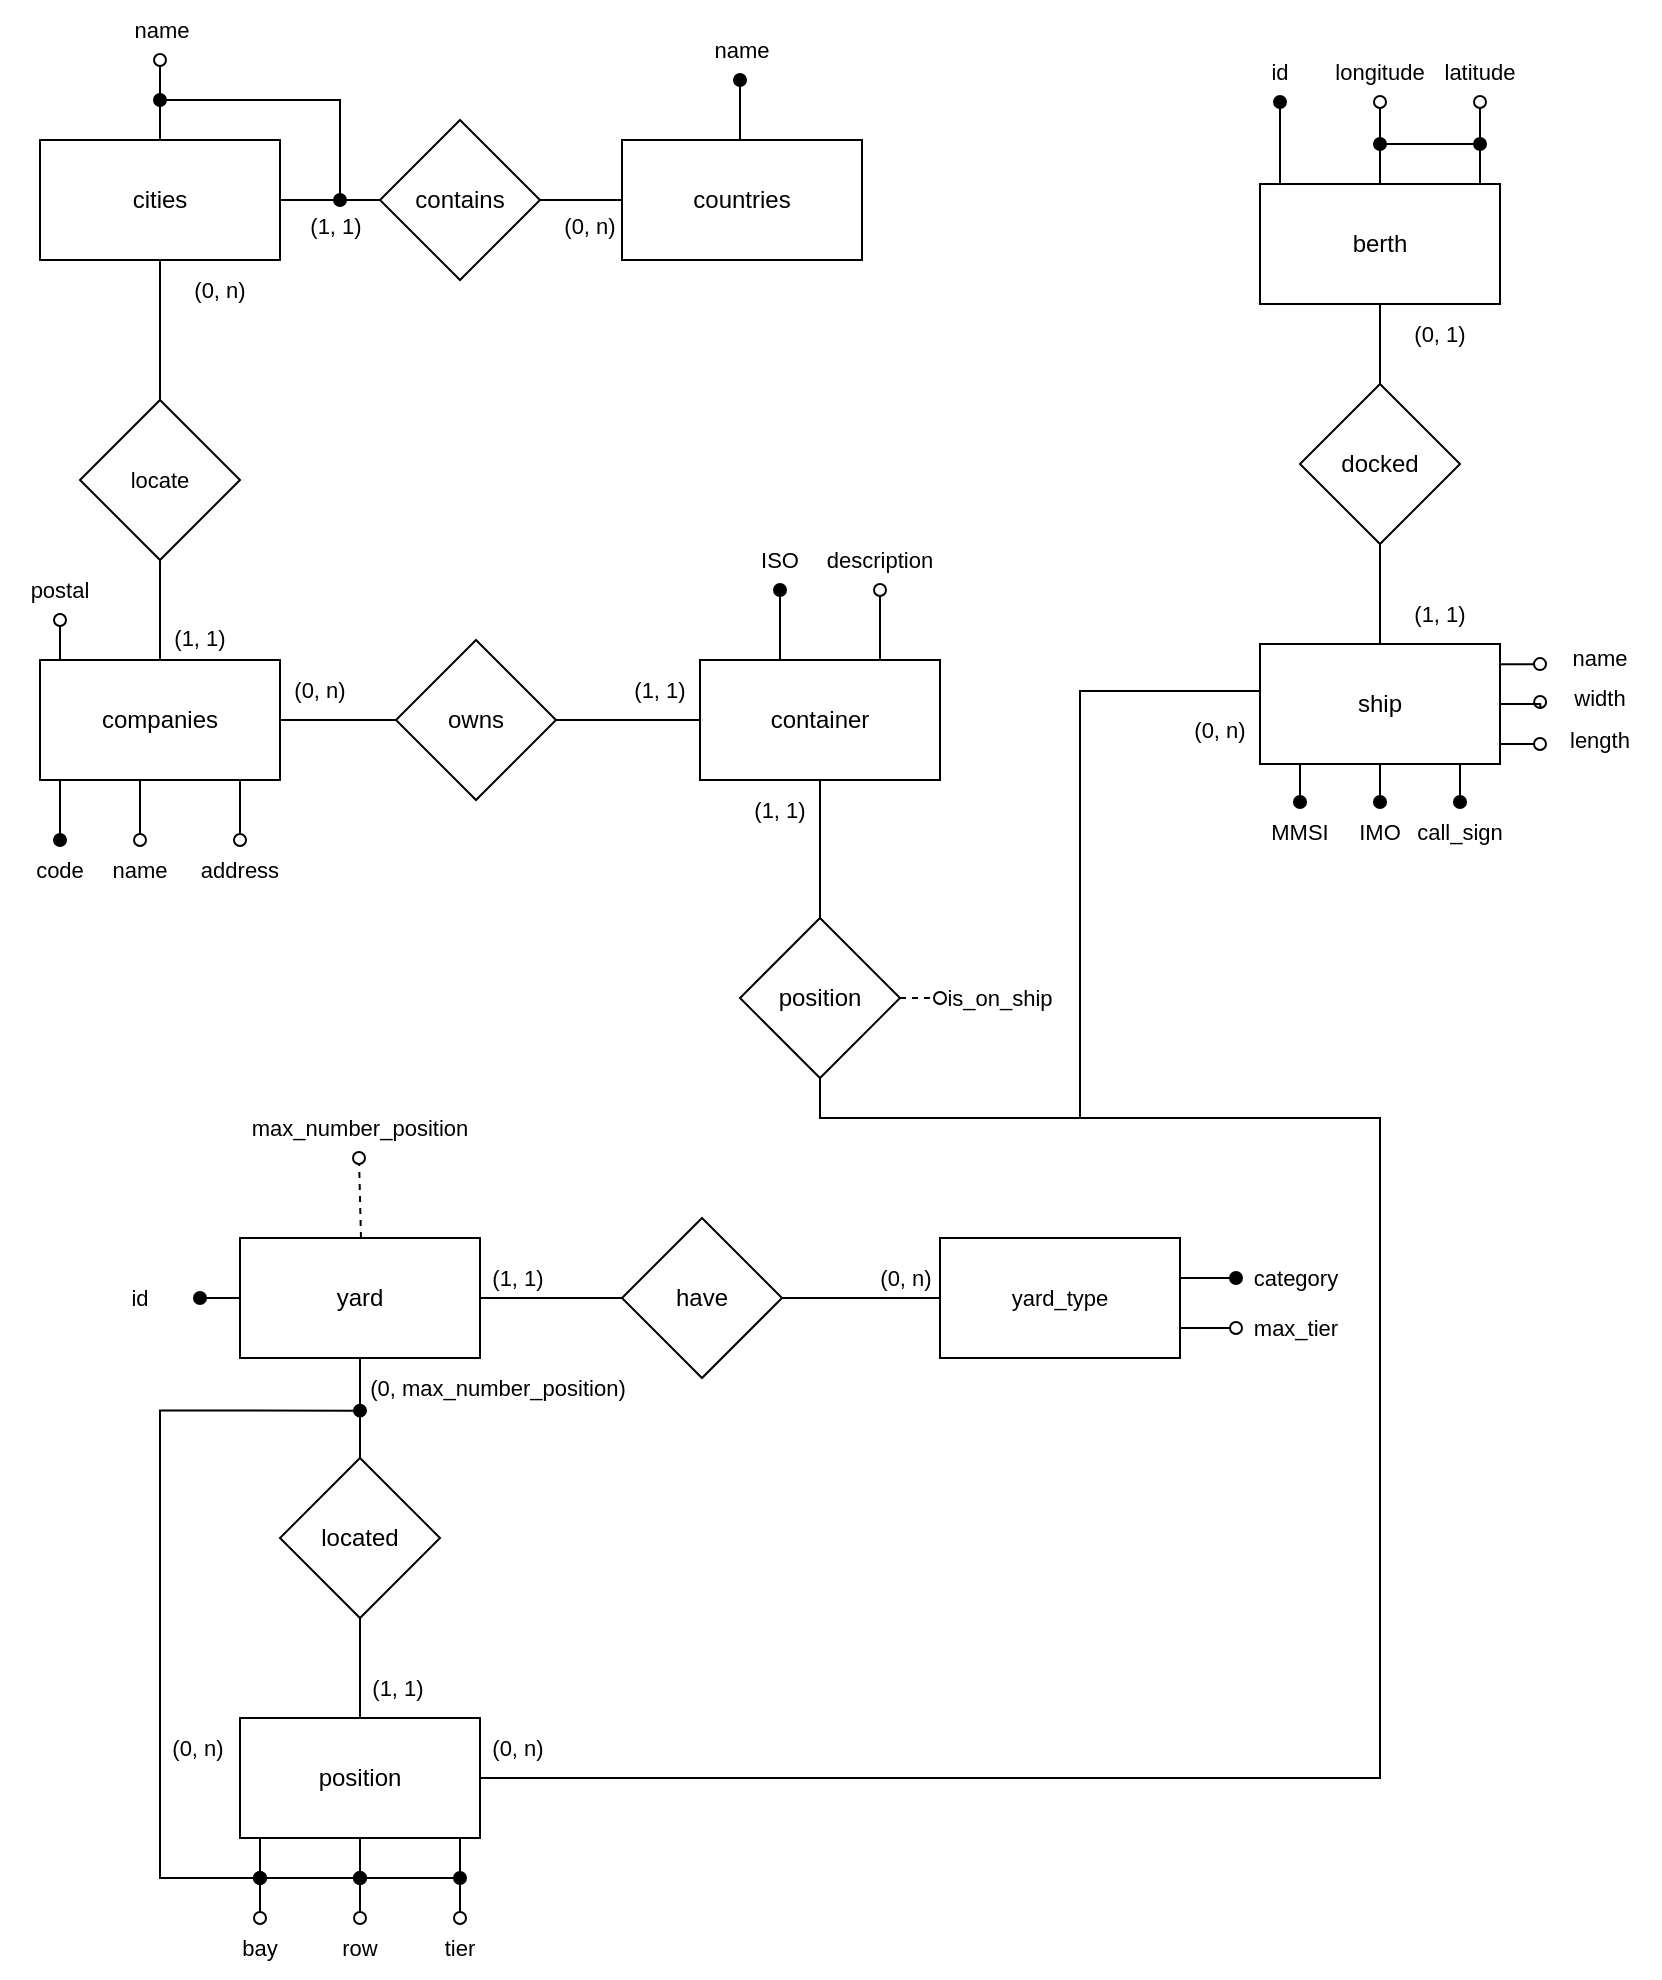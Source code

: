 <mxfile version="24.7.14">
  <diagram name="Page-1" id="uXB5LIt6kqsP0RmGYUAU">
    <mxGraphModel dx="1434" dy="750" grid="1" gridSize="10" guides="1" tooltips="1" connect="1" arrows="0" fold="1" page="1" pageScale="1" pageWidth="850" pageHeight="1100" math="0" shadow="0">
      <root>
        <mxCell id="0" />
        <mxCell id="1" parent="0" />
        <mxCell id="Jgj5xXcWkNo-XnmWYlLt-12" style="edgeStyle=orthogonalEdgeStyle;rounded=0;orthogonalLoop=1;jettySize=auto;html=1;exitX=1;exitY=0.5;exitDx=0;exitDy=0;entryX=0;entryY=0.5;entryDx=0;entryDy=0;endArrow=none;endFill=0;" parent="1" source="pIZPzY1zts8C6MZ0jh2w-1" target="Jgj5xXcWkNo-XnmWYlLt-1" edge="1">
          <mxGeometry relative="1" as="geometry" />
        </mxCell>
        <mxCell id="Jgj5xXcWkNo-XnmWYlLt-26" style="edgeStyle=orthogonalEdgeStyle;shape=connector;rounded=0;orthogonalLoop=1;jettySize=auto;html=1;exitX=0.5;exitY=1;exitDx=0;exitDy=0;strokeColor=default;align=center;verticalAlign=middle;fontFamily=Helvetica;fontSize=11;fontColor=default;labelBackgroundColor=default;endArrow=oval;endFill=0;" parent="1" source="pIZPzY1zts8C6MZ0jh2w-1" target="Jgj5xXcWkNo-XnmWYlLt-25" edge="1">
          <mxGeometry relative="1" as="geometry">
            <Array as="points">
              <mxPoint x="70" y="441" />
            </Array>
          </mxGeometry>
        </mxCell>
        <mxCell id="Jgj5xXcWkNo-XnmWYlLt-29" style="edgeStyle=orthogonalEdgeStyle;shape=connector;rounded=0;orthogonalLoop=1;jettySize=auto;html=1;exitX=0.75;exitY=1;exitDx=0;exitDy=0;entryX=0.5;entryY=0;entryDx=0;entryDy=0;strokeColor=default;align=center;verticalAlign=middle;fontFamily=Helvetica;fontSize=11;fontColor=default;labelBackgroundColor=default;endArrow=oval;endFill=0;" parent="1" source="pIZPzY1zts8C6MZ0jh2w-1" target="Jgj5xXcWkNo-XnmWYlLt-27" edge="1">
          <mxGeometry relative="1" as="geometry" />
        </mxCell>
        <mxCell id="Jgj5xXcWkNo-XnmWYlLt-33" style="edgeStyle=orthogonalEdgeStyle;shape=connector;rounded=0;orthogonalLoop=1;jettySize=auto;html=1;exitX=0.25;exitY=0;exitDx=0;exitDy=0;entryX=0.5;entryY=1;entryDx=0;entryDy=0;strokeColor=default;align=center;verticalAlign=middle;fontFamily=Helvetica;fontSize=11;fontColor=default;labelBackgroundColor=default;endArrow=oval;endFill=0;" parent="1" source="pIZPzY1zts8C6MZ0jh2w-1" target="Jgj5xXcWkNo-XnmWYlLt-30" edge="1">
          <mxGeometry relative="1" as="geometry" />
        </mxCell>
        <mxCell id="zySkEssa6XnGtQNu0w28-13" style="edgeStyle=orthogonalEdgeStyle;shape=connector;rounded=0;orthogonalLoop=1;jettySize=auto;html=1;exitX=0.75;exitY=0;exitDx=0;exitDy=0;entryX=0.5;entryY=1;entryDx=0;entryDy=0;strokeColor=default;align=center;verticalAlign=middle;fontFamily=Helvetica;fontSize=11;fontColor=default;labelBackgroundColor=default;endArrow=none;endFill=0;" parent="1" source="pIZPzY1zts8C6MZ0jh2w-1" target="zySkEssa6XnGtQNu0w28-12" edge="1">
          <mxGeometry relative="1" as="geometry">
            <Array as="points">
              <mxPoint x="80" y="381" />
            </Array>
          </mxGeometry>
        </mxCell>
        <mxCell id="pIZPzY1zts8C6MZ0jh2w-1" value="companies" style="rounded=0;whiteSpace=wrap;html=1;" parent="1" vertex="1">
          <mxGeometry x="20" y="381" width="120" height="60" as="geometry" />
        </mxCell>
        <mxCell id="Jgj5xXcWkNo-XnmWYlLt-1" value="owns" style="rhombus;whiteSpace=wrap;html=1;" parent="1" vertex="1">
          <mxGeometry x="198" y="371" width="80" height="80" as="geometry" />
        </mxCell>
        <mxCell id="Jgj5xXcWkNo-XnmWYlLt-13" style="edgeStyle=orthogonalEdgeStyle;shape=connector;rounded=0;orthogonalLoop=1;jettySize=auto;html=1;exitX=0;exitY=0.5;exitDx=0;exitDy=0;strokeColor=default;align=center;verticalAlign=middle;fontFamily=Helvetica;fontSize=11;fontColor=default;labelBackgroundColor=default;endArrow=none;endFill=0;" parent="1" source="Jgj5xXcWkNo-XnmWYlLt-2" target="Jgj5xXcWkNo-XnmWYlLt-1" edge="1">
          <mxGeometry relative="1" as="geometry" />
        </mxCell>
        <mxCell id="Jgj5xXcWkNo-XnmWYlLt-38" style="edgeStyle=orthogonalEdgeStyle;shape=connector;rounded=0;orthogonalLoop=1;jettySize=auto;html=1;exitX=0.25;exitY=1;exitDx=0;exitDy=0;entryX=0.5;entryY=1;entryDx=0;entryDy=0;strokeColor=default;align=center;verticalAlign=middle;fontFamily=Helvetica;fontSize=11;fontColor=default;labelBackgroundColor=default;endArrow=oval;endFill=1;" parent="1" source="Jgj5xXcWkNo-XnmWYlLt-2" target="Jgj5xXcWkNo-XnmWYlLt-36" edge="1">
          <mxGeometry relative="1" as="geometry">
            <Array as="points">
              <mxPoint x="380" y="420" />
              <mxPoint x="390" y="420" />
            </Array>
          </mxGeometry>
        </mxCell>
        <mxCell id="Jgj5xXcWkNo-XnmWYlLt-39" style="edgeStyle=orthogonalEdgeStyle;shape=connector;rounded=0;orthogonalLoop=1;jettySize=auto;html=1;exitX=0.75;exitY=1;exitDx=0;exitDy=0;entryX=0.5;entryY=1;entryDx=0;entryDy=0;strokeColor=default;align=center;verticalAlign=middle;fontFamily=Helvetica;fontSize=11;fontColor=default;labelBackgroundColor=default;endArrow=oval;endFill=0;" parent="1" source="Jgj5xXcWkNo-XnmWYlLt-2" target="Jgj5xXcWkNo-XnmWYlLt-37" edge="1">
          <mxGeometry relative="1" as="geometry">
            <Array as="points">
              <mxPoint x="440" y="370" />
              <mxPoint x="440" y="370" />
            </Array>
          </mxGeometry>
        </mxCell>
        <mxCell id="QNdkeYtJ0s_dzQEWD5z5-28" style="edgeStyle=orthogonalEdgeStyle;shape=connector;rounded=0;orthogonalLoop=1;jettySize=auto;html=1;exitX=0.5;exitY=1;exitDx=0;exitDy=0;entryX=0.5;entryY=0;entryDx=0;entryDy=0;strokeColor=default;align=center;verticalAlign=middle;fontFamily=Helvetica;fontSize=11;fontColor=default;labelBackgroundColor=default;endArrow=none;endFill=0;" edge="1" parent="1" source="Jgj5xXcWkNo-XnmWYlLt-2" target="zySkEssa6XnGtQNu0w28-28">
          <mxGeometry relative="1" as="geometry" />
        </mxCell>
        <mxCell id="Jgj5xXcWkNo-XnmWYlLt-2" value="container" style="rounded=0;whiteSpace=wrap;html=1;" parent="1" vertex="1">
          <mxGeometry x="350" y="381" width="120" height="60" as="geometry" />
        </mxCell>
        <mxCell id="Jgj5xXcWkNo-XnmWYlLt-17" style="edgeStyle=orthogonalEdgeStyle;shape=connector;rounded=0;orthogonalLoop=1;jettySize=auto;html=1;exitX=0.5;exitY=0;exitDx=0;exitDy=0;entryX=0.5;entryY=1;entryDx=0;entryDy=0;strokeColor=default;align=center;verticalAlign=middle;fontFamily=Helvetica;fontSize=11;fontColor=default;labelBackgroundColor=default;endArrow=none;endFill=0;" parent="1" source="Jgj5xXcWkNo-XnmWYlLt-5" target="Jgj5xXcWkNo-XnmWYlLt-7" edge="1">
          <mxGeometry relative="1" as="geometry" />
        </mxCell>
        <mxCell id="Jgj5xXcWkNo-XnmWYlLt-43" style="edgeStyle=orthogonalEdgeStyle;shape=connector;rounded=0;orthogonalLoop=1;jettySize=auto;html=1;exitX=0.75;exitY=1;exitDx=0;exitDy=0;entryX=0.5;entryY=0;entryDx=0;entryDy=0;strokeColor=default;align=center;verticalAlign=middle;fontFamily=Helvetica;fontSize=11;fontColor=default;labelBackgroundColor=default;endArrow=oval;endFill=1;" parent="1" source="Jgj5xXcWkNo-XnmWYlLt-5" target="Jgj5xXcWkNo-XnmWYlLt-42" edge="1">
          <mxGeometry relative="1" as="geometry" />
        </mxCell>
        <mxCell id="Jgj5xXcWkNo-XnmWYlLt-44" style="edgeStyle=orthogonalEdgeStyle;shape=connector;rounded=0;orthogonalLoop=1;jettySize=auto;html=1;exitX=0.5;exitY=1;exitDx=0;exitDy=0;entryX=0.5;entryY=0;entryDx=0;entryDy=0;strokeColor=default;align=center;verticalAlign=middle;fontFamily=Helvetica;fontSize=11;fontColor=default;labelBackgroundColor=default;endArrow=oval;endFill=1;" parent="1" source="Jgj5xXcWkNo-XnmWYlLt-5" target="Jgj5xXcWkNo-XnmWYlLt-41" edge="1">
          <mxGeometry relative="1" as="geometry" />
        </mxCell>
        <mxCell id="Jgj5xXcWkNo-XnmWYlLt-45" style="edgeStyle=orthogonalEdgeStyle;shape=connector;rounded=0;orthogonalLoop=1;jettySize=auto;html=1;exitX=0.25;exitY=1;exitDx=0;exitDy=0;entryX=0.5;entryY=0;entryDx=0;entryDy=0;strokeColor=default;align=center;verticalAlign=middle;fontFamily=Helvetica;fontSize=11;fontColor=default;labelBackgroundColor=default;endArrow=oval;endFill=1;" parent="1" source="Jgj5xXcWkNo-XnmWYlLt-5" target="Jgj5xXcWkNo-XnmWYlLt-40" edge="1">
          <mxGeometry relative="1" as="geometry" />
        </mxCell>
        <mxCell id="Jgj5xXcWkNo-XnmWYlLt-49" style="edgeStyle=orthogonalEdgeStyle;shape=connector;rounded=0;orthogonalLoop=1;jettySize=auto;html=1;exitX=1;exitY=0.75;exitDx=0;exitDy=0;entryX=0;entryY=0.5;entryDx=0;entryDy=0;strokeColor=default;align=center;verticalAlign=middle;fontFamily=Helvetica;fontSize=11;fontColor=default;labelBackgroundColor=default;endArrow=oval;endFill=0;" parent="1" source="Jgj5xXcWkNo-XnmWYlLt-5" edge="1">
          <mxGeometry relative="1" as="geometry">
            <Array as="points">
              <mxPoint x="750" y="423" />
              <mxPoint x="770" y="423" />
            </Array>
            <mxPoint x="770" y="423" as="targetPoint" />
          </mxGeometry>
        </mxCell>
        <mxCell id="Jgj5xXcWkNo-XnmWYlLt-50" style="edgeStyle=orthogonalEdgeStyle;shape=connector;rounded=0;orthogonalLoop=1;jettySize=auto;html=1;exitX=1;exitY=0.25;exitDx=0;exitDy=0;strokeColor=default;align=center;verticalAlign=middle;fontFamily=Helvetica;fontSize=11;fontColor=default;labelBackgroundColor=default;endArrow=oval;endFill=0;" parent="1" source="Jgj5xXcWkNo-XnmWYlLt-5" edge="1">
          <mxGeometry relative="1" as="geometry">
            <Array as="points">
              <mxPoint x="750" y="383" />
            </Array>
            <mxPoint x="770" y="383.059" as="targetPoint" />
          </mxGeometry>
        </mxCell>
        <mxCell id="Jgj5xXcWkNo-XnmWYlLt-51" style="edgeStyle=orthogonalEdgeStyle;shape=connector;rounded=0;orthogonalLoop=1;jettySize=auto;html=1;exitX=1;exitY=0.5;exitDx=0;exitDy=0;strokeColor=default;align=center;verticalAlign=middle;fontFamily=Helvetica;fontSize=11;fontColor=default;labelBackgroundColor=default;endArrow=oval;endFill=0;" parent="1" source="Jgj5xXcWkNo-XnmWYlLt-5" edge="1">
          <mxGeometry relative="1" as="geometry">
            <mxPoint x="770.059" y="402" as="targetPoint" />
          </mxGeometry>
        </mxCell>
        <mxCell id="Jgj5xXcWkNo-XnmWYlLt-5" value="ship" style="rounded=0;whiteSpace=wrap;html=1;" parent="1" vertex="1">
          <mxGeometry x="630" y="373" width="120" height="60" as="geometry" />
        </mxCell>
        <mxCell id="Jgj5xXcWkNo-XnmWYlLt-18" style="edgeStyle=orthogonalEdgeStyle;shape=connector;rounded=0;orthogonalLoop=1;jettySize=auto;html=1;exitX=0.5;exitY=1;exitDx=0;exitDy=0;entryX=0.5;entryY=0;entryDx=0;entryDy=0;strokeColor=default;align=center;verticalAlign=middle;fontFamily=Helvetica;fontSize=11;fontColor=default;labelBackgroundColor=default;endArrow=none;endFill=0;" parent="1" source="Jgj5xXcWkNo-XnmWYlLt-6" target="Jgj5xXcWkNo-XnmWYlLt-10" edge="1">
          <mxGeometry relative="1" as="geometry" />
        </mxCell>
        <mxCell id="Jgj5xXcWkNo-XnmWYlLt-55" style="edgeStyle=orthogonalEdgeStyle;shape=connector;rounded=0;orthogonalLoop=1;jettySize=auto;html=1;exitX=1;exitY=0.25;exitDx=0;exitDy=0;strokeColor=default;align=center;verticalAlign=middle;fontFamily=Helvetica;fontSize=11;fontColor=default;labelBackgroundColor=default;endArrow=oval;endFill=1;" parent="1" source="Jgj5xXcWkNo-XnmWYlLt-6" target="Jgj5xXcWkNo-XnmWYlLt-52" edge="1">
          <mxGeometry relative="1" as="geometry">
            <Array as="points">
              <mxPoint x="240" y="700" />
            </Array>
          </mxGeometry>
        </mxCell>
        <mxCell id="QNdkeYtJ0s_dzQEWD5z5-9" style="edgeStyle=orthogonalEdgeStyle;rounded=0;orthogonalLoop=1;jettySize=auto;html=1;exitX=1;exitY=0.5;exitDx=0;exitDy=0;entryX=0;entryY=0.5;entryDx=0;entryDy=0;endArrow=none;endFill=0;" edge="1" parent="1" source="Jgj5xXcWkNo-XnmWYlLt-6" target="QNdkeYtJ0s_dzQEWD5z5-6">
          <mxGeometry relative="1" as="geometry" />
        </mxCell>
        <mxCell id="Jgj5xXcWkNo-XnmWYlLt-6" value="yard" style="rounded=0;whiteSpace=wrap;html=1;" parent="1" vertex="1">
          <mxGeometry x="120" y="670" width="120" height="60" as="geometry" />
        </mxCell>
        <mxCell id="Jgj5xXcWkNo-XnmWYlLt-20" style="edgeStyle=orthogonalEdgeStyle;shape=connector;rounded=0;orthogonalLoop=1;jettySize=auto;html=1;exitX=0.5;exitY=0;exitDx=0;exitDy=0;entryX=0.5;entryY=1;entryDx=0;entryDy=0;strokeColor=default;align=center;verticalAlign=middle;fontFamily=Helvetica;fontSize=11;fontColor=default;labelBackgroundColor=default;endArrow=none;endFill=0;" parent="1" source="Jgj5xXcWkNo-XnmWYlLt-7" target="Jgj5xXcWkNo-XnmWYlLt-8" edge="1">
          <mxGeometry relative="1" as="geometry" />
        </mxCell>
        <mxCell id="Jgj5xXcWkNo-XnmWYlLt-7" value="docked" style="rhombus;whiteSpace=wrap;html=1;" parent="1" vertex="1">
          <mxGeometry x="650" y="243" width="80" height="80" as="geometry" />
        </mxCell>
        <mxCell id="Jgj5xXcWkNo-XnmWYlLt-68" style="edgeStyle=orthogonalEdgeStyle;shape=connector;rounded=0;orthogonalLoop=1;jettySize=auto;html=1;exitX=0.25;exitY=0;exitDx=0;exitDy=0;strokeColor=default;align=center;verticalAlign=middle;fontFamily=Helvetica;fontSize=11;fontColor=default;labelBackgroundColor=default;endArrow=oval;endFill=1;" parent="1" source="Jgj5xXcWkNo-XnmWYlLt-8" target="Jgj5xXcWkNo-XnmWYlLt-65" edge="1">
          <mxGeometry relative="1" as="geometry">
            <Array as="points">
              <mxPoint x="640" y="143" />
            </Array>
          </mxGeometry>
        </mxCell>
        <mxCell id="Jgj5xXcWkNo-XnmWYlLt-69" style="edgeStyle=orthogonalEdgeStyle;shape=connector;rounded=0;orthogonalLoop=1;jettySize=auto;html=1;exitX=0.5;exitY=0;exitDx=0;exitDy=0;entryX=0.5;entryY=1;entryDx=0;entryDy=0;strokeColor=default;align=center;verticalAlign=middle;fontFamily=Helvetica;fontSize=11;fontColor=default;labelBackgroundColor=default;endArrow=oval;endFill=0;" parent="1" source="Jgj5xXcWkNo-XnmWYlLt-8" target="Jgj5xXcWkNo-XnmWYlLt-66" edge="1">
          <mxGeometry relative="1" as="geometry" />
        </mxCell>
        <mxCell id="Jgj5xXcWkNo-XnmWYlLt-70" style="edgeStyle=orthogonalEdgeStyle;shape=connector;rounded=0;orthogonalLoop=1;jettySize=auto;html=1;exitX=0.75;exitY=0;exitDx=0;exitDy=0;entryX=0.5;entryY=1;entryDx=0;entryDy=0;strokeColor=default;align=center;verticalAlign=middle;fontFamily=Helvetica;fontSize=11;fontColor=default;labelBackgroundColor=default;endArrow=oval;endFill=0;" parent="1" source="Jgj5xXcWkNo-XnmWYlLt-8" target="Jgj5xXcWkNo-XnmWYlLt-67" edge="1">
          <mxGeometry relative="1" as="geometry">
            <Array as="points">
              <mxPoint x="740" y="143" />
            </Array>
          </mxGeometry>
        </mxCell>
        <mxCell id="Jgj5xXcWkNo-XnmWYlLt-8" value="berth" style="rounded=0;whiteSpace=wrap;html=1;" parent="1" vertex="1">
          <mxGeometry x="630" y="143" width="120" height="60" as="geometry" />
        </mxCell>
        <mxCell id="Jgj5xXcWkNo-XnmWYlLt-62" style="edgeStyle=orthogonalEdgeStyle;shape=connector;rounded=0;orthogonalLoop=1;jettySize=auto;html=1;exitX=0.25;exitY=1;exitDx=0;exitDy=0;entryX=0.5;entryY=0;entryDx=0;entryDy=0;strokeColor=default;align=center;verticalAlign=middle;fontFamily=Helvetica;fontSize=11;fontColor=default;labelBackgroundColor=default;endArrow=oval;endFill=0;" parent="1" source="Jgj5xXcWkNo-XnmWYlLt-9" target="Jgj5xXcWkNo-XnmWYlLt-58" edge="1">
          <mxGeometry relative="1" as="geometry">
            <Array as="points">
              <mxPoint x="130" y="970" />
            </Array>
          </mxGeometry>
        </mxCell>
        <mxCell id="Jgj5xXcWkNo-XnmWYlLt-63" style="edgeStyle=orthogonalEdgeStyle;shape=connector;rounded=0;orthogonalLoop=1;jettySize=auto;html=1;exitX=0.5;exitY=1;exitDx=0;exitDy=0;entryX=0.5;entryY=0;entryDx=0;entryDy=0;strokeColor=default;align=center;verticalAlign=middle;fontFamily=Helvetica;fontSize=11;fontColor=default;labelBackgroundColor=default;endArrow=oval;endFill=0;" parent="1" source="Jgj5xXcWkNo-XnmWYlLt-9" target="Jgj5xXcWkNo-XnmWYlLt-59" edge="1">
          <mxGeometry relative="1" as="geometry" />
        </mxCell>
        <mxCell id="Jgj5xXcWkNo-XnmWYlLt-64" style="edgeStyle=orthogonalEdgeStyle;shape=connector;rounded=0;orthogonalLoop=1;jettySize=auto;html=1;exitX=0.75;exitY=1;exitDx=0;exitDy=0;entryX=0.5;entryY=0;entryDx=0;entryDy=0;strokeColor=default;align=center;verticalAlign=middle;fontFamily=Helvetica;fontSize=11;fontColor=default;labelBackgroundColor=default;endArrow=oval;endFill=0;" parent="1" source="Jgj5xXcWkNo-XnmWYlLt-9" target="Jgj5xXcWkNo-XnmWYlLt-60" edge="1">
          <mxGeometry relative="1" as="geometry">
            <Array as="points">
              <mxPoint x="230" y="970" />
            </Array>
          </mxGeometry>
        </mxCell>
        <mxCell id="Jgj5xXcWkNo-XnmWYlLt-9" value="position" style="rounded=0;whiteSpace=wrap;html=1;" parent="1" vertex="1">
          <mxGeometry x="120" y="910" width="120" height="60" as="geometry" />
        </mxCell>
        <mxCell id="Jgj5xXcWkNo-XnmWYlLt-19" style="edgeStyle=orthogonalEdgeStyle;shape=connector;rounded=0;orthogonalLoop=1;jettySize=auto;html=1;exitX=0.5;exitY=1;exitDx=0;exitDy=0;entryX=0.5;entryY=0;entryDx=0;entryDy=0;strokeColor=default;align=center;verticalAlign=middle;fontFamily=Helvetica;fontSize=11;fontColor=default;labelBackgroundColor=default;endArrow=none;endFill=0;" parent="1" source="Jgj5xXcWkNo-XnmWYlLt-10" target="Jgj5xXcWkNo-XnmWYlLt-9" edge="1">
          <mxGeometry relative="1" as="geometry" />
        </mxCell>
        <mxCell id="Jgj5xXcWkNo-XnmWYlLt-10" value="located" style="rhombus;whiteSpace=wrap;html=1;" parent="1" vertex="1">
          <mxGeometry x="140" y="780" width="80" height="80" as="geometry" />
        </mxCell>
        <mxCell id="Jgj5xXcWkNo-XnmWYlLt-22" value="code" style="text;html=1;align=center;verticalAlign=middle;whiteSpace=wrap;rounded=0;fontFamily=Helvetica;fontSize=11;fontColor=default;labelBackgroundColor=default;" parent="1" vertex="1">
          <mxGeometry y="471" width="60" height="30" as="geometry" />
        </mxCell>
        <mxCell id="Jgj5xXcWkNo-XnmWYlLt-24" style="edgeStyle=orthogonalEdgeStyle;shape=connector;rounded=0;orthogonalLoop=1;jettySize=auto;html=1;exitX=0.25;exitY=1;exitDx=0;exitDy=0;entryX=0.5;entryY=0;entryDx=0;entryDy=0;strokeColor=default;align=center;verticalAlign=middle;fontFamily=Helvetica;fontSize=11;fontColor=default;labelBackgroundColor=default;endArrow=oval;endFill=1;" parent="1" source="pIZPzY1zts8C6MZ0jh2w-1" target="Jgj5xXcWkNo-XnmWYlLt-22" edge="1">
          <mxGeometry relative="1" as="geometry">
            <Array as="points">
              <mxPoint x="30" y="441" />
            </Array>
          </mxGeometry>
        </mxCell>
        <mxCell id="Jgj5xXcWkNo-XnmWYlLt-25" value="name" style="text;html=1;align=center;verticalAlign=middle;whiteSpace=wrap;rounded=0;fontFamily=Helvetica;fontSize=11;fontColor=default;labelBackgroundColor=default;" parent="1" vertex="1">
          <mxGeometry x="40" y="471" width="60" height="30" as="geometry" />
        </mxCell>
        <mxCell id="Jgj5xXcWkNo-XnmWYlLt-27" value="address" style="text;html=1;align=center;verticalAlign=middle;whiteSpace=wrap;rounded=0;fontFamily=Helvetica;fontSize=11;fontColor=default;labelBackgroundColor=default;" parent="1" vertex="1">
          <mxGeometry x="90" y="471" width="60" height="30" as="geometry" />
        </mxCell>
        <mxCell id="Jgj5xXcWkNo-XnmWYlLt-30" value="postal&lt;span style=&quot;color: rgba(0, 0, 0, 0); font-family: monospace; font-size: 0px; text-align: start; text-wrap: nowrap; background-color: rgb(251, 251, 251);&quot;&gt;%3CmxGraphModel%3E%3Croot%3E%3CmxCell%20id%3D%220%22%2F%3E%3CmxCell%20id%3D%221%22%20parent%3D%220%22%2F%3E%3CmxCell%20id%3D%222%22%20value%3D%22Code%22%20style%3D%22text%3Bhtml%3D1%3Balign%3Dcenter%3BverticalAlign%3Dmiddle%3BwhiteSpace%3Dwrap%3Brounded%3D0%3BfontFamily%3DHelvetica%3BfontSize%3D11%3BfontColor%3Ddefault%3BlabelBackgroundColor%3Ddefault%3B%22%20vertex%3D%221%22%20parent%3D%221%22%3E%3CmxGeometry%20x%3D%22100%22%20y%3D%22380%22%20width%3D%2260%22%20height%3D%2230%22%20as%3D%22geometry%22%2F%3E%3C%2FmxCell%3E%3C%2Froot%3E%3C%2FmxGraphModel%3E&lt;/span&gt;" style="text;html=1;align=center;verticalAlign=middle;whiteSpace=wrap;rounded=0;fontFamily=Helvetica;fontSize=11;fontColor=default;labelBackgroundColor=default;" parent="1" vertex="1">
          <mxGeometry y="331" width="60" height="30" as="geometry" />
        </mxCell>
        <mxCell id="Jgj5xXcWkNo-XnmWYlLt-36" value="ISO" style="text;html=1;align=center;verticalAlign=middle;whiteSpace=wrap;rounded=0;fontFamily=Helvetica;fontSize=11;fontColor=default;labelBackgroundColor=default;" parent="1" vertex="1">
          <mxGeometry x="360" y="316" width="60" height="30" as="geometry" />
        </mxCell>
        <mxCell id="Jgj5xXcWkNo-XnmWYlLt-37" value="description" style="text;html=1;align=center;verticalAlign=middle;whiteSpace=wrap;rounded=0;fontFamily=Helvetica;fontSize=11;fontColor=default;labelBackgroundColor=default;" parent="1" vertex="1">
          <mxGeometry x="410" y="316" width="60" height="30" as="geometry" />
        </mxCell>
        <mxCell id="Jgj5xXcWkNo-XnmWYlLt-40" value="MMSI" style="text;html=1;align=center;verticalAlign=middle;whiteSpace=wrap;rounded=0;fontFamily=Helvetica;fontSize=11;fontColor=default;labelBackgroundColor=default;" parent="1" vertex="1">
          <mxGeometry x="620" y="452" width="60" height="30" as="geometry" />
        </mxCell>
        <mxCell id="Jgj5xXcWkNo-XnmWYlLt-41" value="IMO" style="text;html=1;align=center;verticalAlign=middle;whiteSpace=wrap;rounded=0;fontFamily=Helvetica;fontSize=11;fontColor=default;labelBackgroundColor=default;" parent="1" vertex="1">
          <mxGeometry x="660" y="452" width="60" height="30" as="geometry" />
        </mxCell>
        <mxCell id="Jgj5xXcWkNo-XnmWYlLt-42" value="call_sign" style="text;html=1;align=center;verticalAlign=middle;whiteSpace=wrap;rounded=0;fontFamily=Helvetica;fontSize=11;fontColor=default;labelBackgroundColor=default;" parent="1" vertex="1">
          <mxGeometry x="700" y="452" width="60" height="30" as="geometry" />
        </mxCell>
        <mxCell id="Jgj5xXcWkNo-XnmWYlLt-46" value="name" style="text;html=1;align=center;verticalAlign=middle;whiteSpace=wrap;rounded=0;fontFamily=Helvetica;fontSize=11;fontColor=default;labelBackgroundColor=default;" parent="1" vertex="1">
          <mxGeometry x="770" y="365" width="60" height="30" as="geometry" />
        </mxCell>
        <mxCell id="Jgj5xXcWkNo-XnmWYlLt-47" value="width&lt;span style=&quot;color: rgba(0, 0, 0, 0); font-family: monospace; font-size: 0px; text-align: start; text-wrap: nowrap; background-color: rgb(251, 251, 251);&quot;&gt;%3CmxGraphModel%3E%3Croot%3E%3CmxCell%20id%3D%220%22%2F%3E%3CmxCell%20id%3D%221%22%20parent%3D%220%22%2F%3E%3CmxCell%20id%3D%222%22%20value%3D%22mmsi%22%20style%3D%22text%3Bhtml%3D1%3Balign%3Dcenter%3BverticalAlign%3Dmiddle%3BwhiteSpace%3Dwrap%3Brounded%3D0%3BfontFamily%3DHelvetica%3BfontSize%3D11%3BfontColor%3Ddefault%3BlabelBackgroundColor%3Ddefault%3B%22%20vertex%3D%221%22%20parent%3D%221%22%3E%3CmxGeometry%20x%3D%22670%22%20y%3D%22280%22%20width%3D%2260%22%20height%3D%2230%22%20as%3D%22geometry%22%2F%3E%3C%2FmxCell%3E%3C%2Froot%3E%3C%2FmxGraphModel%3E&lt;/span&gt;" style="text;html=1;align=center;verticalAlign=middle;whiteSpace=wrap;rounded=0;fontFamily=Helvetica;fontSize=11;fontColor=default;labelBackgroundColor=default;" parent="1" vertex="1">
          <mxGeometry x="770" y="385" width="60" height="30" as="geometry" />
        </mxCell>
        <mxCell id="Jgj5xXcWkNo-XnmWYlLt-48" value="length" style="text;html=1;align=center;verticalAlign=middle;whiteSpace=wrap;rounded=0;fontFamily=Helvetica;fontSize=11;fontColor=default;labelBackgroundColor=default;" parent="1" vertex="1">
          <mxGeometry x="770" y="406" width="60" height="30" as="geometry" />
        </mxCell>
        <mxCell id="Jgj5xXcWkNo-XnmWYlLt-52" value="id" style="text;html=1;align=center;verticalAlign=middle;whiteSpace=wrap;rounded=0;fontFamily=Helvetica;fontSize=11;fontColor=default;labelBackgroundColor=default;" parent="1" vertex="1">
          <mxGeometry x="40" y="685" width="60" height="30" as="geometry" />
        </mxCell>
        <mxCell id="Jgj5xXcWkNo-XnmWYlLt-58" value="bay" style="text;html=1;align=center;verticalAlign=middle;whiteSpace=wrap;rounded=0;fontFamily=Helvetica;fontSize=11;fontColor=default;labelBackgroundColor=default;" parent="1" vertex="1">
          <mxGeometry x="100" y="1010" width="60" height="30" as="geometry" />
        </mxCell>
        <mxCell id="Jgj5xXcWkNo-XnmWYlLt-59" value="row" style="text;html=1;align=center;verticalAlign=middle;whiteSpace=wrap;rounded=0;fontFamily=Helvetica;fontSize=11;fontColor=default;labelBackgroundColor=default;" parent="1" vertex="1">
          <mxGeometry x="150" y="1010" width="60" height="30" as="geometry" />
        </mxCell>
        <mxCell id="Jgj5xXcWkNo-XnmWYlLt-60" value="tier" style="text;html=1;align=center;verticalAlign=middle;whiteSpace=wrap;rounded=0;fontFamily=Helvetica;fontSize=11;fontColor=default;labelBackgroundColor=default;" parent="1" vertex="1">
          <mxGeometry x="200" y="1010" width="60" height="30" as="geometry" />
        </mxCell>
        <mxCell id="Jgj5xXcWkNo-XnmWYlLt-65" value="id" style="text;html=1;align=center;verticalAlign=middle;whiteSpace=wrap;rounded=0;fontFamily=Helvetica;fontSize=11;fontColor=default;labelBackgroundColor=default;" parent="1" vertex="1">
          <mxGeometry x="610" y="72" width="60" height="30" as="geometry" />
        </mxCell>
        <mxCell id="Jgj5xXcWkNo-XnmWYlLt-66" value="longitude" style="text;html=1;align=center;verticalAlign=middle;whiteSpace=wrap;rounded=0;fontFamily=Helvetica;fontSize=11;fontColor=default;labelBackgroundColor=default;" parent="1" vertex="1">
          <mxGeometry x="660" y="72" width="60" height="30" as="geometry" />
        </mxCell>
        <mxCell id="Jgj5xXcWkNo-XnmWYlLt-67" value="latitude" style="text;html=1;align=center;verticalAlign=middle;whiteSpace=wrap;rounded=0;fontFamily=Helvetica;fontSize=11;fontColor=default;labelBackgroundColor=default;" parent="1" vertex="1">
          <mxGeometry x="710" y="72" width="60" height="30" as="geometry" />
        </mxCell>
        <mxCell id="Jgj5xXcWkNo-XnmWYlLt-71" value="" style="endArrow=oval;html=1;rounded=0;strokeColor=default;align=center;verticalAlign=middle;fontFamily=Helvetica;fontSize=11;fontColor=default;labelBackgroundColor=default;endFill=1;startArrow=oval;startFill=1;" parent="1" edge="1">
          <mxGeometry width="50" height="50" relative="1" as="geometry">
            <mxPoint x="130" y="990" as="sourcePoint" />
            <mxPoint x="180" y="990" as="targetPoint" />
          </mxGeometry>
        </mxCell>
        <mxCell id="Jgj5xXcWkNo-XnmWYlLt-72" value="" style="endArrow=oval;html=1;rounded=0;strokeColor=default;align=center;verticalAlign=middle;fontFamily=Helvetica;fontSize=11;fontColor=default;labelBackgroundColor=default;endFill=1;startArrow=oval;startFill=1;" parent="1" edge="1">
          <mxGeometry width="50" height="50" relative="1" as="geometry">
            <mxPoint x="180" y="990" as="sourcePoint" />
            <mxPoint x="230" y="990" as="targetPoint" />
          </mxGeometry>
        </mxCell>
        <mxCell id="Jgj5xXcWkNo-XnmWYlLt-73" value="" style="endArrow=oval;html=1;rounded=0;strokeColor=default;align=center;verticalAlign=middle;fontFamily=Helvetica;fontSize=11;fontColor=default;labelBackgroundColor=default;endFill=1;startArrow=oval;startFill=1;edgeStyle=orthogonalEdgeStyle;" parent="1" edge="1">
          <mxGeometry width="50" height="50" relative="1" as="geometry">
            <mxPoint x="180" y="756.327" as="sourcePoint" />
            <mxPoint x="130" y="990" as="targetPoint" />
            <Array as="points">
              <mxPoint x="80" y="756" />
              <mxPoint x="80" y="990" />
            </Array>
          </mxGeometry>
        </mxCell>
        <mxCell id="Jgj5xXcWkNo-XnmWYlLt-74" value="" style="endArrow=oval;html=1;rounded=0;strokeColor=default;align=center;verticalAlign=middle;fontFamily=Helvetica;fontSize=11;fontColor=default;labelBackgroundColor=default;endFill=1;startArrow=oval;startFill=1;" parent="1" edge="1">
          <mxGeometry width="50" height="50" relative="1" as="geometry">
            <mxPoint x="690" y="123" as="sourcePoint" />
            <mxPoint x="740" y="123" as="targetPoint" />
          </mxGeometry>
        </mxCell>
        <mxCell id="Jgj5xXcWkNo-XnmWYlLt-75" value="(0, n)" style="text;html=1;align=center;verticalAlign=middle;whiteSpace=wrap;rounded=0;fontFamily=Helvetica;fontSize=11;fontColor=default;labelBackgroundColor=default;" parent="1" vertex="1">
          <mxGeometry x="130" y="381" width="60" height="30" as="geometry" />
        </mxCell>
        <mxCell id="Jgj5xXcWkNo-XnmWYlLt-77" value="(1, 1)" style="text;html=1;align=center;verticalAlign=middle;whiteSpace=wrap;rounded=0;fontFamily=Helvetica;fontSize=11;fontColor=default;labelBackgroundColor=default;" parent="1" vertex="1">
          <mxGeometry x="300" y="381" width="60" height="30" as="geometry" />
        </mxCell>
        <mxCell id="Jgj5xXcWkNo-XnmWYlLt-78" value="(1, 1)" style="text;html=1;align=center;verticalAlign=middle;whiteSpace=wrap;rounded=0;fontFamily=Helvetica;fontSize=11;fontColor=default;labelBackgroundColor=default;" parent="1" vertex="1">
          <mxGeometry x="360" y="441" width="60" height="30" as="geometry" />
        </mxCell>
        <mxCell id="Jgj5xXcWkNo-XnmWYlLt-80" value="(0, n)" style="text;html=1;align=center;verticalAlign=middle;whiteSpace=wrap;rounded=0;fontFamily=Helvetica;fontSize=11;fontColor=default;labelBackgroundColor=default;" parent="1" vertex="1">
          <mxGeometry x="580" y="401" width="60" height="30" as="geometry" />
        </mxCell>
        <mxCell id="Jgj5xXcWkNo-XnmWYlLt-81" value="(1, 1)" style="text;html=1;align=center;verticalAlign=middle;whiteSpace=wrap;rounded=0;fontFamily=Helvetica;fontSize=11;fontColor=default;labelBackgroundColor=default;" parent="1" vertex="1">
          <mxGeometry x="690" y="343" width="60" height="30" as="geometry" />
        </mxCell>
        <mxCell id="Jgj5xXcWkNo-XnmWYlLt-83" value="(0, 1)" style="text;html=1;align=center;verticalAlign=middle;whiteSpace=wrap;rounded=0;fontFamily=Helvetica;fontSize=11;fontColor=default;labelBackgroundColor=default;" parent="1" vertex="1">
          <mxGeometry x="690" y="203" width="60" height="30" as="geometry" />
        </mxCell>
        <mxCell id="Jgj5xXcWkNo-XnmWYlLt-85" value="(0, max_number_position)" style="text;html=1;align=center;verticalAlign=middle;whiteSpace=wrap;rounded=0;fontFamily=Helvetica;fontSize=11;fontColor=default;labelBackgroundColor=default;" parent="1" vertex="1">
          <mxGeometry x="180" y="730" width="138" height="30" as="geometry" />
        </mxCell>
        <mxCell id="Jgj5xXcWkNo-XnmWYlLt-86" value="(0, n)" style="text;html=1;align=center;verticalAlign=middle;whiteSpace=wrap;rounded=0;fontFamily=Helvetica;fontSize=11;fontColor=default;labelBackgroundColor=default;" parent="1" vertex="1">
          <mxGeometry x="69" y="910" width="60" height="30" as="geometry" />
        </mxCell>
        <mxCell id="zySkEssa6XnGtQNu0w28-10" style="edgeStyle=orthogonalEdgeStyle;shape=connector;rounded=0;orthogonalLoop=1;jettySize=auto;html=1;exitX=0.5;exitY=0;exitDx=0;exitDy=0;entryX=0.5;entryY=1;entryDx=0;entryDy=0;strokeColor=default;align=center;verticalAlign=middle;fontFamily=Helvetica;fontSize=11;fontColor=default;labelBackgroundColor=default;endArrow=oval;endFill=1;" parent="1" source="zySkEssa6XnGtQNu0w28-1" edge="1">
          <mxGeometry relative="1" as="geometry">
            <mxPoint x="370" y="91" as="targetPoint" />
          </mxGeometry>
        </mxCell>
        <mxCell id="QNdkeYtJ0s_dzQEWD5z5-26" style="edgeStyle=orthogonalEdgeStyle;shape=connector;rounded=0;orthogonalLoop=1;jettySize=auto;html=1;exitX=0;exitY=0.5;exitDx=0;exitDy=0;entryX=1;entryY=0.5;entryDx=0;entryDy=0;strokeColor=default;align=center;verticalAlign=middle;fontFamily=Helvetica;fontSize=11;fontColor=default;labelBackgroundColor=default;endArrow=none;endFill=0;" edge="1" parent="1" source="zySkEssa6XnGtQNu0w28-1" target="zySkEssa6XnGtQNu0w28-2">
          <mxGeometry relative="1" as="geometry" />
        </mxCell>
        <mxCell id="zySkEssa6XnGtQNu0w28-1" value="countries" style="rounded=0;whiteSpace=wrap;html=1;" parent="1" vertex="1">
          <mxGeometry x="311" y="121" width="120" height="60" as="geometry" />
        </mxCell>
        <mxCell id="QNdkeYtJ0s_dzQEWD5z5-27" style="edgeStyle=orthogonalEdgeStyle;shape=connector;rounded=0;orthogonalLoop=1;jettySize=auto;html=1;exitX=0;exitY=0.5;exitDx=0;exitDy=0;entryX=1;entryY=0.5;entryDx=0;entryDy=0;strokeColor=default;align=center;verticalAlign=middle;fontFamily=Helvetica;fontSize=11;fontColor=default;labelBackgroundColor=default;endArrow=none;endFill=0;" edge="1" parent="1" source="zySkEssa6XnGtQNu0w28-2" target="zySkEssa6XnGtQNu0w28-3">
          <mxGeometry relative="1" as="geometry" />
        </mxCell>
        <mxCell id="zySkEssa6XnGtQNu0w28-2" value="contains" style="rhombus;whiteSpace=wrap;html=1;" parent="1" vertex="1">
          <mxGeometry x="190" y="111" width="80" height="80" as="geometry" />
        </mxCell>
        <mxCell id="zySkEssa6XnGtQNu0w28-9" style="edgeStyle=orthogonalEdgeStyle;shape=connector;rounded=0;orthogonalLoop=1;jettySize=auto;html=1;exitX=0.5;exitY=0;exitDx=0;exitDy=0;entryX=0.5;entryY=1;entryDx=0;entryDy=0;strokeColor=default;align=center;verticalAlign=middle;fontFamily=Helvetica;fontSize=11;fontColor=default;labelBackgroundColor=default;endArrow=oval;endFill=0;" parent="1" source="zySkEssa6XnGtQNu0w28-3" edge="1">
          <mxGeometry relative="1" as="geometry">
            <mxPoint x="80" y="81" as="targetPoint" />
          </mxGeometry>
        </mxCell>
        <mxCell id="zySkEssa6XnGtQNu0w28-3" value="cities" style="rounded=0;whiteSpace=wrap;html=1;" parent="1" vertex="1">
          <mxGeometry x="20" y="121" width="120" height="60" as="geometry" />
        </mxCell>
        <mxCell id="zySkEssa6XnGtQNu0w28-7" value="name" style="text;html=1;align=center;verticalAlign=middle;whiteSpace=wrap;rounded=0;fontFamily=Helvetica;fontSize=11;fontColor=default;labelBackgroundColor=default;" parent="1" vertex="1">
          <mxGeometry x="341" y="61" width="60" height="30" as="geometry" />
        </mxCell>
        <mxCell id="zySkEssa6XnGtQNu0w28-8" value="name" style="text;html=1;align=center;verticalAlign=middle;whiteSpace=wrap;rounded=0;fontFamily=Helvetica;fontSize=11;fontColor=default;labelBackgroundColor=default;" parent="1" vertex="1">
          <mxGeometry x="51" y="51" width="60" height="30" as="geometry" />
        </mxCell>
        <mxCell id="zySkEssa6XnGtQNu0w28-11" value="" style="endArrow=oval;startArrow=oval;html=1;rounded=0;strokeColor=default;align=center;verticalAlign=middle;fontFamily=Helvetica;fontSize=11;fontColor=default;labelBackgroundColor=default;edgeStyle=orthogonalEdgeStyle;endFill=1;startFill=1;" parent="1" edge="1">
          <mxGeometry width="50" height="50" relative="1" as="geometry">
            <mxPoint x="170" y="151" as="sourcePoint" />
            <mxPoint x="80" y="101" as="targetPoint" />
            <Array as="points">
              <mxPoint x="170" y="101" />
            </Array>
          </mxGeometry>
        </mxCell>
        <mxCell id="QNdkeYtJ0s_dzQEWD5z5-25" style="edgeStyle=orthogonalEdgeStyle;shape=connector;rounded=0;orthogonalLoop=1;jettySize=auto;html=1;exitX=0.5;exitY=0;exitDx=0;exitDy=0;entryX=0.5;entryY=1;entryDx=0;entryDy=0;strokeColor=default;align=center;verticalAlign=middle;fontFamily=Helvetica;fontSize=11;fontColor=default;labelBackgroundColor=default;endArrow=none;endFill=0;" edge="1" parent="1" source="zySkEssa6XnGtQNu0w28-12" target="zySkEssa6XnGtQNu0w28-3">
          <mxGeometry relative="1" as="geometry" />
        </mxCell>
        <mxCell id="zySkEssa6XnGtQNu0w28-12" value="locate" style="rhombus;whiteSpace=wrap;html=1;fontFamily=Helvetica;fontSize=11;fontColor=default;labelBackgroundColor=default;" parent="1" vertex="1">
          <mxGeometry x="40" y="251" width="80" height="80" as="geometry" />
        </mxCell>
        <mxCell id="zySkEssa6XnGtQNu0w28-21" value="(0, n)" style="text;html=1;align=center;verticalAlign=middle;whiteSpace=wrap;rounded=0;fontFamily=Helvetica;fontSize=11;fontColor=default;labelBackgroundColor=default;" parent="1" vertex="1">
          <mxGeometry x="80" y="181" width="60" height="30" as="geometry" />
        </mxCell>
        <mxCell id="zySkEssa6XnGtQNu0w28-22" value="(1, 1)" style="text;html=1;align=center;verticalAlign=middle;whiteSpace=wrap;rounded=0;fontFamily=Helvetica;fontSize=11;fontColor=default;labelBackgroundColor=default;" parent="1" vertex="1">
          <mxGeometry x="70" y="355" width="60" height="30" as="geometry" />
        </mxCell>
        <mxCell id="zySkEssa6XnGtQNu0w28-23" value="(0, n)" style="text;html=1;align=center;verticalAlign=middle;whiteSpace=wrap;rounded=0;fontFamily=Helvetica;fontSize=11;fontColor=default;labelBackgroundColor=default;" parent="1" vertex="1">
          <mxGeometry x="265" y="149" width="60" height="30" as="geometry" />
        </mxCell>
        <mxCell id="zySkEssa6XnGtQNu0w28-24" value="(1, 1)" style="text;html=1;align=center;verticalAlign=middle;whiteSpace=wrap;rounded=0;fontFamily=Helvetica;fontSize=11;fontColor=default;labelBackgroundColor=default;" parent="1" vertex="1">
          <mxGeometry x="138" y="149" width="60" height="30" as="geometry" />
        </mxCell>
        <mxCell id="QNdkeYtJ0s_dzQEWD5z5-21" style="edgeStyle=orthogonalEdgeStyle;shape=connector;rounded=0;orthogonalLoop=1;jettySize=auto;html=1;exitX=1;exitY=0.5;exitDx=0;exitDy=0;entryX=0;entryY=0.5;entryDx=0;entryDy=0;strokeColor=default;align=center;verticalAlign=middle;fontFamily=Helvetica;fontSize=11;fontColor=default;labelBackgroundColor=default;endArrow=oval;endFill=0;dashed=1;" edge="1" parent="1" source="zySkEssa6XnGtQNu0w28-28" target="QNdkeYtJ0s_dzQEWD5z5-20">
          <mxGeometry relative="1" as="geometry" />
        </mxCell>
        <mxCell id="QNdkeYtJ0s_dzQEWD5z5-30" style="edgeStyle=orthogonalEdgeStyle;shape=connector;rounded=0;orthogonalLoop=1;jettySize=auto;html=1;exitX=0.5;exitY=1;exitDx=0;exitDy=0;entryX=1;entryY=0.5;entryDx=0;entryDy=0;strokeColor=default;align=center;verticalAlign=middle;fontFamily=Helvetica;fontSize=11;fontColor=default;labelBackgroundColor=default;endArrow=none;endFill=0;" edge="1" parent="1" source="zySkEssa6XnGtQNu0w28-28" target="Jgj5xXcWkNo-XnmWYlLt-9">
          <mxGeometry relative="1" as="geometry">
            <Array as="points">
              <mxPoint x="410" y="610" />
              <mxPoint x="690" y="610" />
              <mxPoint x="690" y="940" />
            </Array>
          </mxGeometry>
        </mxCell>
        <mxCell id="zySkEssa6XnGtQNu0w28-28" value="position" style="rhombus;whiteSpace=wrap;html=1;" parent="1" vertex="1">
          <mxGeometry x="370" y="510" width="80" height="80" as="geometry" />
        </mxCell>
        <mxCell id="QNdkeYtJ0s_dzQEWD5z5-3" value="(1, 1)" style="text;html=1;align=center;verticalAlign=middle;whiteSpace=wrap;rounded=0;fontFamily=Helvetica;fontSize=11;fontColor=default;labelBackgroundColor=default;" vertex="1" parent="1">
          <mxGeometry x="169" y="880" width="60" height="30" as="geometry" />
        </mxCell>
        <mxCell id="QNdkeYtJ0s_dzQEWD5z5-4" value="" style="endArrow=oval;html=1;rounded=0;endFill=0;dashed=1;" edge="1" parent="1">
          <mxGeometry width="50" height="50" relative="1" as="geometry">
            <mxPoint x="180.5" y="670" as="sourcePoint" />
            <mxPoint x="179.5" y="630" as="targetPoint" />
          </mxGeometry>
        </mxCell>
        <mxCell id="QNdkeYtJ0s_dzQEWD5z5-5" value="max_number_position" style="text;html=1;align=center;verticalAlign=middle;whiteSpace=wrap;rounded=0;fontFamily=Helvetica;fontSize=11;fontColor=default;labelBackgroundColor=default;" vertex="1" parent="1">
          <mxGeometry x="150" y="600" width="60" height="30" as="geometry" />
        </mxCell>
        <mxCell id="QNdkeYtJ0s_dzQEWD5z5-11" style="edgeStyle=orthogonalEdgeStyle;shape=connector;rounded=0;orthogonalLoop=1;jettySize=auto;html=1;exitX=1;exitY=0.5;exitDx=0;exitDy=0;entryX=0;entryY=0.5;entryDx=0;entryDy=0;strokeColor=default;align=center;verticalAlign=middle;fontFamily=Helvetica;fontSize=11;fontColor=default;labelBackgroundColor=default;endArrow=none;endFill=0;" edge="1" parent="1" source="QNdkeYtJ0s_dzQEWD5z5-6" target="QNdkeYtJ0s_dzQEWD5z5-10">
          <mxGeometry relative="1" as="geometry" />
        </mxCell>
        <mxCell id="QNdkeYtJ0s_dzQEWD5z5-6" value="have" style="rhombus;whiteSpace=wrap;html=1;" vertex="1" parent="1">
          <mxGeometry x="311" y="660" width="80" height="80" as="geometry" />
        </mxCell>
        <mxCell id="QNdkeYtJ0s_dzQEWD5z5-14" style="edgeStyle=orthogonalEdgeStyle;shape=connector;rounded=0;orthogonalLoop=1;jettySize=auto;html=1;exitX=1;exitY=0.5;exitDx=0;exitDy=0;entryX=0;entryY=0.5;entryDx=0;entryDy=0;strokeColor=default;align=center;verticalAlign=middle;fontFamily=Helvetica;fontSize=11;fontColor=default;labelBackgroundColor=default;endArrow=oval;endFill=1;" edge="1" parent="1" source="QNdkeYtJ0s_dzQEWD5z5-10" target="QNdkeYtJ0s_dzQEWD5z5-13">
          <mxGeometry relative="1" as="geometry">
            <Array as="points">
              <mxPoint x="588" y="690" />
              <mxPoint x="618" y="690" />
            </Array>
          </mxGeometry>
        </mxCell>
        <mxCell id="QNdkeYtJ0s_dzQEWD5z5-16" style="edgeStyle=orthogonalEdgeStyle;shape=connector;rounded=0;orthogonalLoop=1;jettySize=auto;html=1;exitX=1;exitY=0.75;exitDx=0;exitDy=0;entryX=0;entryY=0.5;entryDx=0;entryDy=0;strokeColor=default;align=center;verticalAlign=middle;fontFamily=Helvetica;fontSize=11;fontColor=default;labelBackgroundColor=default;endArrow=oval;endFill=0;" edge="1" parent="1" source="QNdkeYtJ0s_dzQEWD5z5-10" target="QNdkeYtJ0s_dzQEWD5z5-15">
          <mxGeometry relative="1" as="geometry" />
        </mxCell>
        <mxCell id="QNdkeYtJ0s_dzQEWD5z5-10" value="yard_type" style="rounded=0;whiteSpace=wrap;html=1;fontFamily=Helvetica;fontSize=11;fontColor=default;labelBackgroundColor=default;" vertex="1" parent="1">
          <mxGeometry x="470" y="670" width="120" height="60" as="geometry" />
        </mxCell>
        <mxCell id="QNdkeYtJ0s_dzQEWD5z5-13" value="category" style="text;html=1;align=center;verticalAlign=middle;whiteSpace=wrap;rounded=0;fontFamily=Helvetica;fontSize=11;fontColor=default;labelBackgroundColor=default;" vertex="1" parent="1">
          <mxGeometry x="618" y="675" width="60" height="30" as="geometry" />
        </mxCell>
        <mxCell id="QNdkeYtJ0s_dzQEWD5z5-15" value="max_tier" style="text;html=1;align=center;verticalAlign=middle;whiteSpace=wrap;rounded=0;fontFamily=Helvetica;fontSize=11;fontColor=default;labelBackgroundColor=default;" vertex="1" parent="1">
          <mxGeometry x="618" y="700" width="60" height="30" as="geometry" />
        </mxCell>
        <mxCell id="QNdkeYtJ0s_dzQEWD5z5-17" value="(1, 1)" style="text;html=1;align=center;verticalAlign=middle;whiteSpace=wrap;rounded=0;fontFamily=Helvetica;fontSize=11;fontColor=default;labelBackgroundColor=default;" vertex="1" parent="1">
          <mxGeometry x="229" y="675" width="60" height="30" as="geometry" />
        </mxCell>
        <mxCell id="QNdkeYtJ0s_dzQEWD5z5-18" value="(0, n)" style="text;html=1;align=center;verticalAlign=middle;whiteSpace=wrap;rounded=0;fontFamily=Helvetica;fontSize=11;fontColor=default;labelBackgroundColor=default;" vertex="1" parent="1">
          <mxGeometry x="423" y="675" width="60" height="30" as="geometry" />
        </mxCell>
        <mxCell id="QNdkeYtJ0s_dzQEWD5z5-20" value="is_on_ship" style="text;html=1;align=center;verticalAlign=middle;whiteSpace=wrap;rounded=0;fontFamily=Helvetica;fontSize=11;fontColor=default;labelBackgroundColor=default;" vertex="1" parent="1">
          <mxGeometry x="470" y="535" width="60" height="30" as="geometry" />
        </mxCell>
        <mxCell id="QNdkeYtJ0s_dzQEWD5z5-29" style="edgeStyle=orthogonalEdgeStyle;shape=connector;rounded=0;orthogonalLoop=1;jettySize=auto;html=1;exitX=0.5;exitY=1;exitDx=0;exitDy=0;entryX=-0.004;entryY=0.391;entryDx=0;entryDy=0;entryPerimeter=0;strokeColor=default;align=center;verticalAlign=middle;fontFamily=Helvetica;fontSize=11;fontColor=default;labelBackgroundColor=default;endArrow=none;endFill=0;" edge="1" parent="1" source="zySkEssa6XnGtQNu0w28-28" target="Jgj5xXcWkNo-XnmWYlLt-5">
          <mxGeometry relative="1" as="geometry" />
        </mxCell>
        <mxCell id="QNdkeYtJ0s_dzQEWD5z5-31" value="(0, n)" style="text;html=1;align=center;verticalAlign=middle;whiteSpace=wrap;rounded=0;fontFamily=Helvetica;fontSize=11;fontColor=default;labelBackgroundColor=default;" vertex="1" parent="1">
          <mxGeometry x="229" y="910" width="60" height="30" as="geometry" />
        </mxCell>
      </root>
    </mxGraphModel>
  </diagram>
</mxfile>
